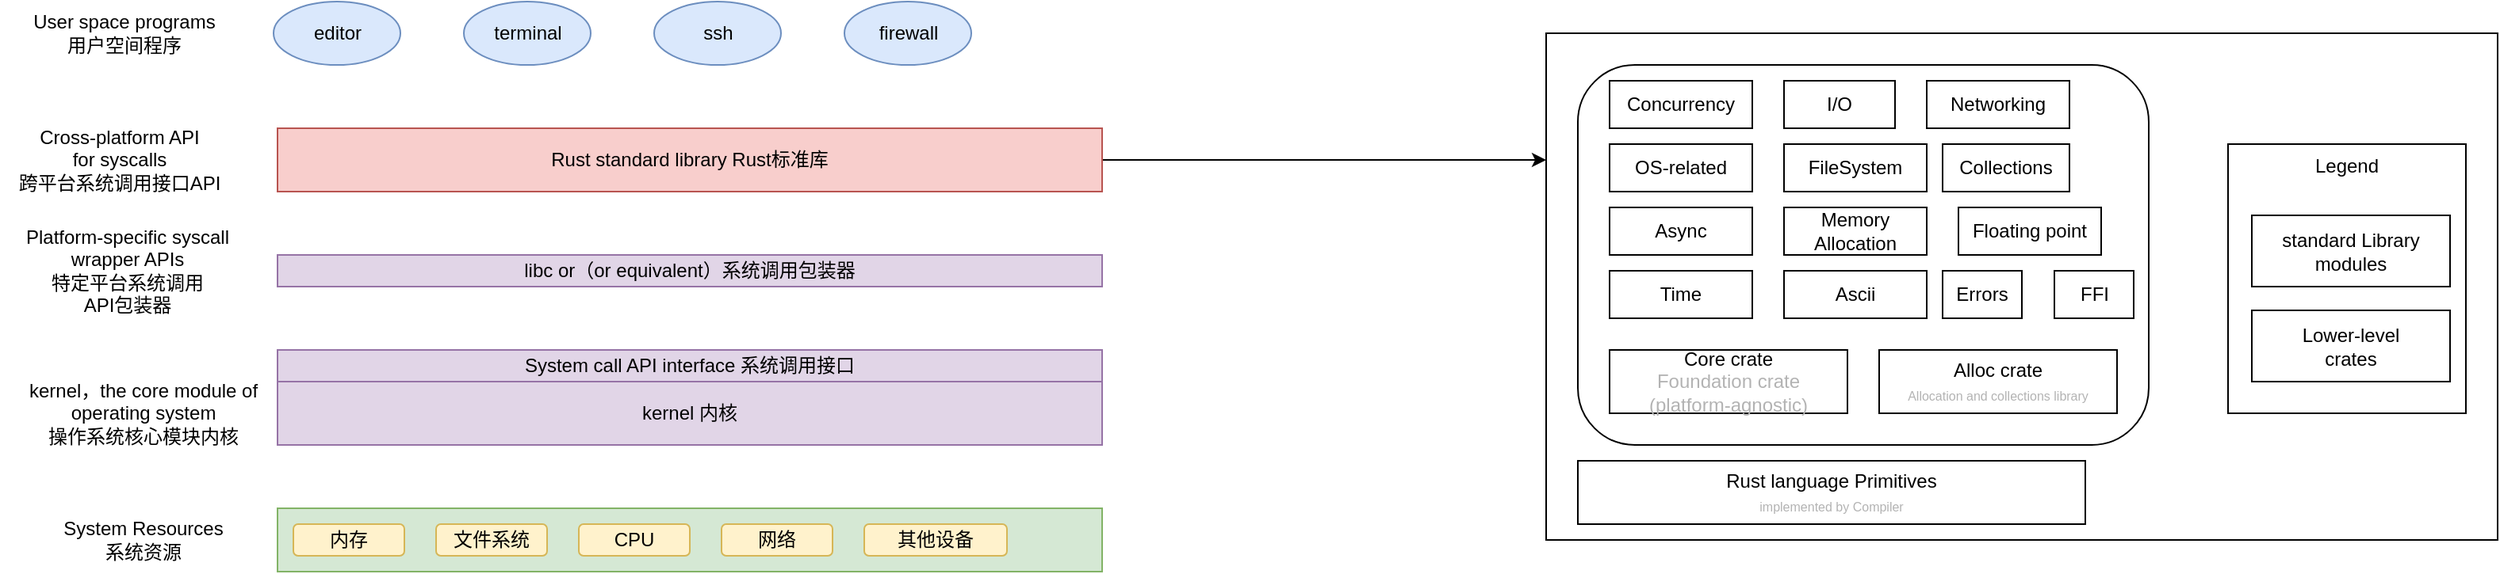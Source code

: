 <mxfile version="21.2.9" type="github">
  <diagram name="第 1 页" id="ruGdGsVqz76HTMlJoUBi">
    <mxGraphModel dx="1804" dy="376" grid="1" gridSize="10" guides="1" tooltips="1" connect="1" arrows="1" fold="1" page="1" pageScale="1" pageWidth="827" pageHeight="1169" math="0" shadow="0">
      <root>
        <mxCell id="0" />
        <mxCell id="1" parent="0" />
        <mxCell id="9S9opLhV0Gk6htUkP5t5-1" value="" style="rounded=0;whiteSpace=wrap;html=1;fillColor=#d5e8d4;strokeColor=#82b366;" vertex="1" parent="1">
          <mxGeometry x="120" y="320" width="520" height="40" as="geometry" />
        </mxCell>
        <mxCell id="9S9opLhV0Gk6htUkP5t5-2" value="内存" style="rounded=1;whiteSpace=wrap;html=1;fillColor=#fff2cc;strokeColor=#d6b656;" vertex="1" parent="1">
          <mxGeometry x="130" y="330" width="70" height="20" as="geometry" />
        </mxCell>
        <mxCell id="9S9opLhV0Gk6htUkP5t5-3" value="文件系统" style="rounded=1;whiteSpace=wrap;html=1;fillColor=#fff2cc;strokeColor=#d6b656;" vertex="1" parent="1">
          <mxGeometry x="220" y="330" width="70" height="20" as="geometry" />
        </mxCell>
        <mxCell id="9S9opLhV0Gk6htUkP5t5-4" value="CPU" style="rounded=1;whiteSpace=wrap;html=1;fillColor=#fff2cc;strokeColor=#d6b656;" vertex="1" parent="1">
          <mxGeometry x="310" y="330" width="70" height="20" as="geometry" />
        </mxCell>
        <mxCell id="9S9opLhV0Gk6htUkP5t5-6" value="网络" style="rounded=1;whiteSpace=wrap;html=1;fillColor=#fff2cc;strokeColor=#d6b656;" vertex="1" parent="1">
          <mxGeometry x="400" y="330" width="70" height="20" as="geometry" />
        </mxCell>
        <mxCell id="9S9opLhV0Gk6htUkP5t5-7" value="其他设备" style="rounded=1;whiteSpace=wrap;html=1;fillColor=#fff2cc;strokeColor=#d6b656;" vertex="1" parent="1">
          <mxGeometry x="490" y="330" width="90" height="20" as="geometry" />
        </mxCell>
        <mxCell id="9S9opLhV0Gk6htUkP5t5-8" value="System Resources&lt;br&gt;系统资源" style="text;html=1;align=center;verticalAlign=middle;resizable=0;points=[];autosize=1;strokeColor=none;fillColor=none;" vertex="1" parent="1">
          <mxGeometry x="-25" y="320" width="120" height="40" as="geometry" />
        </mxCell>
        <mxCell id="9S9opLhV0Gk6htUkP5t5-9" value="kernel 内核" style="rounded=0;whiteSpace=wrap;html=1;fillColor=#e1d5e7;strokeColor=#9673a6;" vertex="1" parent="1">
          <mxGeometry x="120" y="240" width="520" height="40" as="geometry" />
        </mxCell>
        <mxCell id="9S9opLhV0Gk6htUkP5t5-10" value="kernel，the core module of&lt;br&gt;operating system&lt;br&gt;操作系统核心模块内核" style="text;html=1;align=center;verticalAlign=middle;resizable=0;points=[];autosize=1;strokeColor=none;fillColor=none;" vertex="1" parent="1">
          <mxGeometry x="-50" y="230" width="170" height="60" as="geometry" />
        </mxCell>
        <mxCell id="9S9opLhV0Gk6htUkP5t5-11" value="System call API interface 系统调用接口" style="rounded=0;whiteSpace=wrap;html=1;fillColor=#e1d5e7;strokeColor=#9673a6;" vertex="1" parent="1">
          <mxGeometry x="120" y="220" width="520" height="20" as="geometry" />
        </mxCell>
        <mxCell id="9S9opLhV0Gk6htUkP5t5-12" value="libc or（or equivalent）系统调用包装器" style="rounded=0;whiteSpace=wrap;html=1;fillColor=#e1d5e7;strokeColor=#9673a6;" vertex="1" parent="1">
          <mxGeometry x="120" y="160" width="520" height="20" as="geometry" />
        </mxCell>
        <mxCell id="9S9opLhV0Gk6htUkP5t5-13" value="Platform-specific syscall&lt;br&gt;wrapper APIs&lt;br&gt;特定平台系统调用&lt;br&gt;API包装器&lt;br&gt;" style="text;html=1;align=center;verticalAlign=middle;resizable=0;points=[];autosize=1;strokeColor=none;fillColor=none;" vertex="1" parent="1">
          <mxGeometry x="-50" y="135" width="150" height="70" as="geometry" />
        </mxCell>
        <mxCell id="9S9opLhV0Gk6htUkP5t5-25" style="edgeStyle=orthogonalEdgeStyle;rounded=0;orthogonalLoop=1;jettySize=auto;html=1;entryX=0;entryY=0.25;entryDx=0;entryDy=0;" edge="1" parent="1" source="9S9opLhV0Gk6htUkP5t5-15" target="9S9opLhV0Gk6htUkP5t5-23">
          <mxGeometry relative="1" as="geometry" />
        </mxCell>
        <mxCell id="9S9opLhV0Gk6htUkP5t5-15" value="Rust standard library Rust标准库" style="rounded=0;whiteSpace=wrap;html=1;fillColor=#f8cecc;strokeColor=#b85450;" vertex="1" parent="1">
          <mxGeometry x="120" y="80" width="520" height="40" as="geometry" />
        </mxCell>
        <mxCell id="9S9opLhV0Gk6htUkP5t5-16" value="Cross-platform API&lt;br&gt;for syscalls&lt;br&gt;跨平台系统调用接口API" style="text;html=1;align=center;verticalAlign=middle;resizable=0;points=[];autosize=1;strokeColor=none;fillColor=none;" vertex="1" parent="1">
          <mxGeometry x="-55" y="70" width="150" height="60" as="geometry" />
        </mxCell>
        <mxCell id="9S9opLhV0Gk6htUkP5t5-17" value="editor" style="ellipse;whiteSpace=wrap;html=1;fillColor=#dae8fc;strokeColor=#6c8ebf;" vertex="1" parent="1">
          <mxGeometry x="117.5" width="80" height="40" as="geometry" />
        </mxCell>
        <mxCell id="9S9opLhV0Gk6htUkP5t5-18" value="terminal" style="ellipse;whiteSpace=wrap;html=1;fillColor=#dae8fc;strokeColor=#6c8ebf;" vertex="1" parent="1">
          <mxGeometry x="237.5" width="80" height="40" as="geometry" />
        </mxCell>
        <mxCell id="9S9opLhV0Gk6htUkP5t5-19" value="ssh" style="ellipse;whiteSpace=wrap;html=1;fillColor=#dae8fc;strokeColor=#6c8ebf;" vertex="1" parent="1">
          <mxGeometry x="357.5" width="80" height="40" as="geometry" />
        </mxCell>
        <mxCell id="9S9opLhV0Gk6htUkP5t5-20" value="firewall" style="ellipse;whiteSpace=wrap;html=1;fillColor=#dae8fc;strokeColor=#6c8ebf;" vertex="1" parent="1">
          <mxGeometry x="477.5" width="80" height="40" as="geometry" />
        </mxCell>
        <mxCell id="9S9opLhV0Gk6htUkP5t5-21" value="User space programs&lt;br&gt;用户空间程序" style="text;html=1;align=center;verticalAlign=middle;resizable=0;points=[];autosize=1;strokeColor=none;fillColor=none;" vertex="1" parent="1">
          <mxGeometry x="-47.5" width="140" height="40" as="geometry" />
        </mxCell>
        <mxCell id="9S9opLhV0Gk6htUkP5t5-23" value="" style="rounded=0;whiteSpace=wrap;html=1;" vertex="1" parent="1">
          <mxGeometry x="920" y="20" width="600" height="320" as="geometry" />
        </mxCell>
        <mxCell id="9S9opLhV0Gk6htUkP5t5-27" value="" style="rounded=1;whiteSpace=wrap;html=1;" vertex="1" parent="1">
          <mxGeometry x="940" y="40" width="360" height="240" as="geometry" />
        </mxCell>
        <mxCell id="9S9opLhV0Gk6htUkP5t5-28" value="Concurrency" style="rounded=0;whiteSpace=wrap;html=1;" vertex="1" parent="1">
          <mxGeometry x="960" y="50" width="90" height="30" as="geometry" />
        </mxCell>
        <mxCell id="9S9opLhV0Gk6htUkP5t5-29" value="I/O" style="rounded=0;whiteSpace=wrap;html=1;" vertex="1" parent="1">
          <mxGeometry x="1070" y="50" width="70" height="30" as="geometry" />
        </mxCell>
        <mxCell id="9S9opLhV0Gk6htUkP5t5-30" value="Networking" style="rounded=0;whiteSpace=wrap;html=1;" vertex="1" parent="1">
          <mxGeometry x="1160" y="50" width="90" height="30" as="geometry" />
        </mxCell>
        <mxCell id="9S9opLhV0Gk6htUkP5t5-31" value="OS-related" style="rounded=0;whiteSpace=wrap;html=1;" vertex="1" parent="1">
          <mxGeometry x="960" y="90" width="90" height="30" as="geometry" />
        </mxCell>
        <mxCell id="9S9opLhV0Gk6htUkP5t5-32" value="FileSystem" style="rounded=0;whiteSpace=wrap;html=1;" vertex="1" parent="1">
          <mxGeometry x="1070" y="90" width="90" height="30" as="geometry" />
        </mxCell>
        <mxCell id="9S9opLhV0Gk6htUkP5t5-33" value="Collections" style="rounded=0;whiteSpace=wrap;html=1;" vertex="1" parent="1">
          <mxGeometry x="1170" y="90" width="80" height="30" as="geometry" />
        </mxCell>
        <mxCell id="9S9opLhV0Gk6htUkP5t5-34" value="Async" style="rounded=0;whiteSpace=wrap;html=1;" vertex="1" parent="1">
          <mxGeometry x="960" y="130" width="90" height="30" as="geometry" />
        </mxCell>
        <mxCell id="9S9opLhV0Gk6htUkP5t5-35" value="Memory&lt;br&gt;Allocation" style="rounded=0;whiteSpace=wrap;html=1;" vertex="1" parent="1">
          <mxGeometry x="1070" y="130" width="90" height="30" as="geometry" />
        </mxCell>
        <mxCell id="9S9opLhV0Gk6htUkP5t5-36" value="FFI" style="rounded=0;whiteSpace=wrap;html=1;" vertex="1" parent="1">
          <mxGeometry x="1240.5" y="170" width="50" height="30" as="geometry" />
        </mxCell>
        <mxCell id="9S9opLhV0Gk6htUkP5t5-37" value="Time" style="rounded=0;whiteSpace=wrap;html=1;" vertex="1" parent="1">
          <mxGeometry x="960" y="170" width="90" height="30" as="geometry" />
        </mxCell>
        <mxCell id="9S9opLhV0Gk6htUkP5t5-38" value="Ascii" style="rounded=0;whiteSpace=wrap;html=1;" vertex="1" parent="1">
          <mxGeometry x="1070" y="170" width="90" height="30" as="geometry" />
        </mxCell>
        <mxCell id="9S9opLhV0Gk6htUkP5t5-39" value="Errors" style="rounded=0;whiteSpace=wrap;html=1;" vertex="1" parent="1">
          <mxGeometry x="1170" y="170" width="50" height="30" as="geometry" />
        </mxCell>
        <mxCell id="9S9opLhV0Gk6htUkP5t5-40" value="Core crate&lt;br&gt;&lt;font color=&quot;#b3b3b3&quot;&gt;Foundation crate&lt;br&gt;(platform-agnostic)&lt;/font&gt;" style="rounded=0;whiteSpace=wrap;html=1;" vertex="1" parent="1">
          <mxGeometry x="960" y="220" width="150" height="40" as="geometry" />
        </mxCell>
        <mxCell id="9S9opLhV0Gk6htUkP5t5-41" value="Alloc crate&lt;br&gt;&lt;font color=&quot;#b3b3b3&quot; style=&quot;font-size: 8px;&quot;&gt;Allocation and collections library&lt;/font&gt;" style="rounded=0;whiteSpace=wrap;html=1;" vertex="1" parent="1">
          <mxGeometry x="1130" y="220" width="150" height="40" as="geometry" />
        </mxCell>
        <mxCell id="9S9opLhV0Gk6htUkP5t5-42" value="Rust language Primitives&lt;br&gt;&lt;font color=&quot;#b3b3b3&quot; style=&quot;font-size: 8px;&quot;&gt;implemented by Compiler&lt;/font&gt;" style="rounded=0;whiteSpace=wrap;html=1;" vertex="1" parent="1">
          <mxGeometry x="940" y="290" width="320" height="40" as="geometry" />
        </mxCell>
        <mxCell id="9S9opLhV0Gk6htUkP5t5-43" value="Floating point" style="rounded=0;whiteSpace=wrap;html=1;" vertex="1" parent="1">
          <mxGeometry x="1180" y="130" width="90" height="30" as="geometry" />
        </mxCell>
        <mxCell id="9S9opLhV0Gk6htUkP5t5-44" value="Legend" style="rounded=0;whiteSpace=wrap;html=1;verticalAlign=top;" vertex="1" parent="1">
          <mxGeometry x="1350" y="90" width="150" height="170" as="geometry" />
        </mxCell>
        <mxCell id="9S9opLhV0Gk6htUkP5t5-45" value="standard Library modules" style="rounded=0;whiteSpace=wrap;html=1;" vertex="1" parent="1">
          <mxGeometry x="1365" y="135" width="125" height="45" as="geometry" />
        </mxCell>
        <mxCell id="9S9opLhV0Gk6htUkP5t5-46" value="Lower-level&lt;br&gt;crates" style="rounded=0;whiteSpace=wrap;html=1;" vertex="1" parent="1">
          <mxGeometry x="1365" y="195" width="125" height="45" as="geometry" />
        </mxCell>
      </root>
    </mxGraphModel>
  </diagram>
</mxfile>
